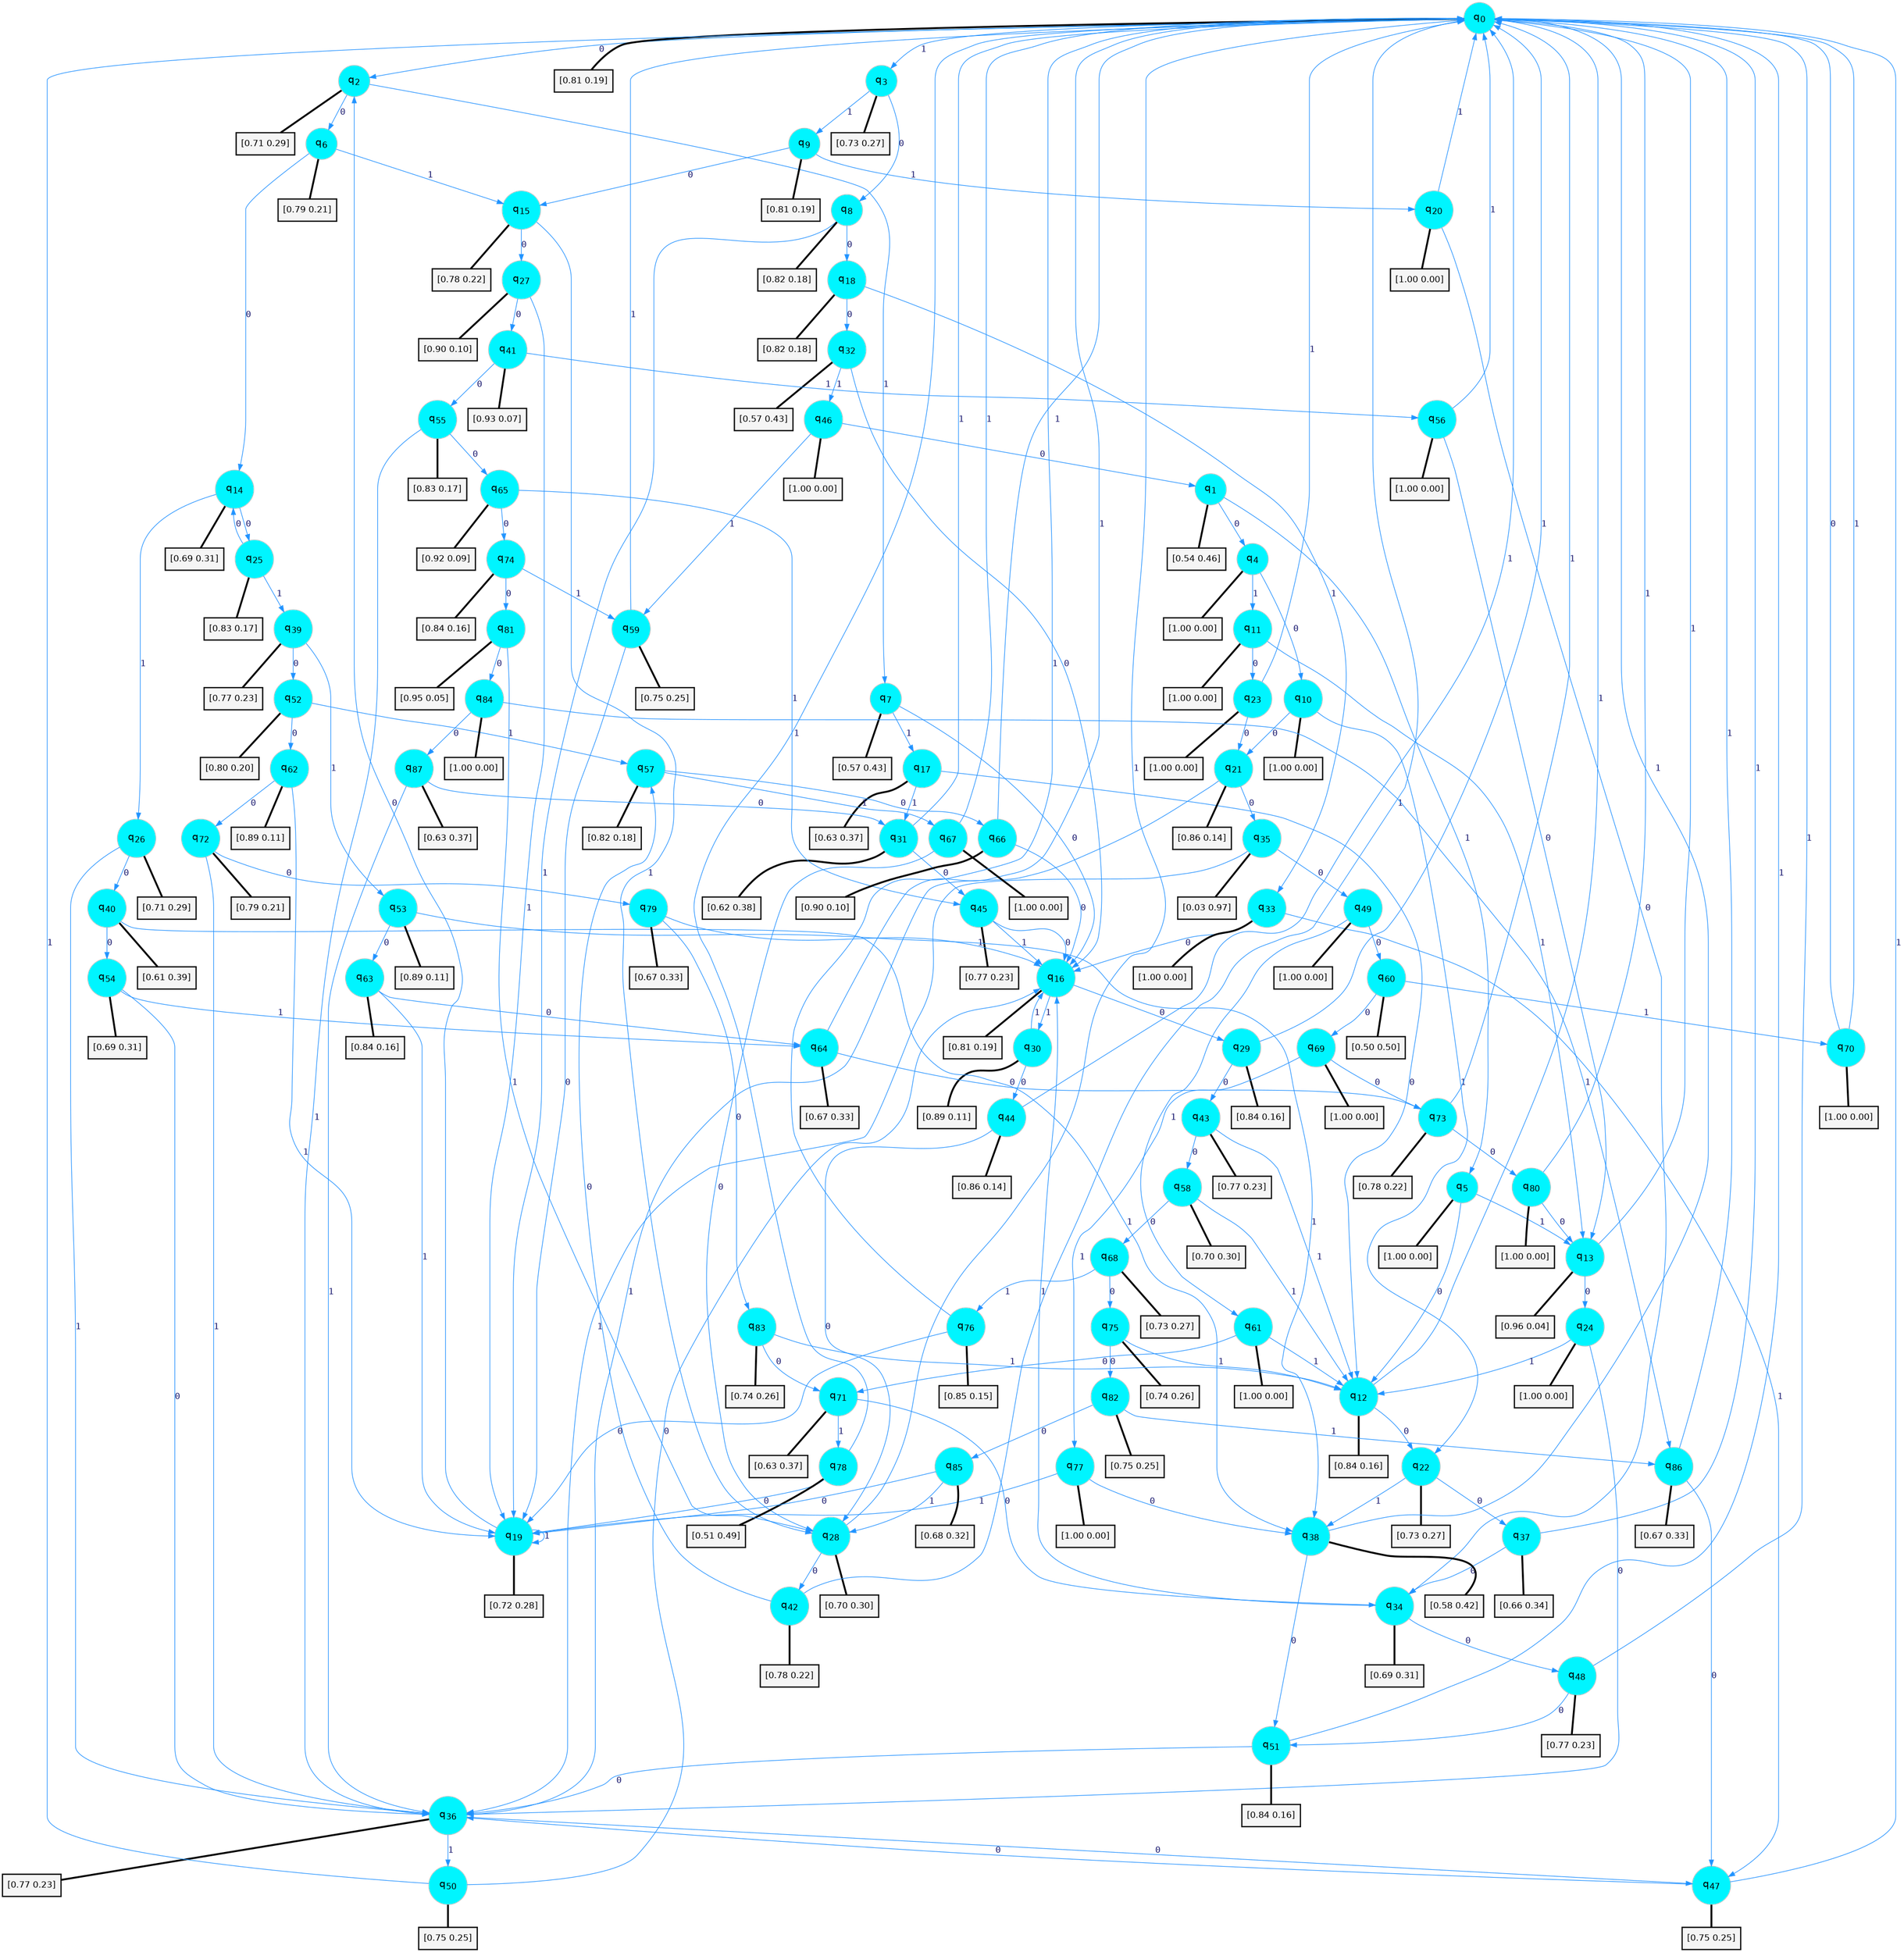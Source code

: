 digraph G {
graph [
bgcolor=transparent, dpi=300, rankdir=TD, size="40,25"];
node [
color=gray, fillcolor=turquoise1, fontcolor=black, fontname=Helvetica, fontsize=16, fontweight=bold, shape=circle, style=filled];
edge [
arrowsize=1, color=dodgerblue1, fontcolor=midnightblue, fontname=courier, fontweight=bold, penwidth=1, style=solid, weight=20];
0[label=<q<SUB>0</SUB>>];
1[label=<q<SUB>1</SUB>>];
2[label=<q<SUB>2</SUB>>];
3[label=<q<SUB>3</SUB>>];
4[label=<q<SUB>4</SUB>>];
5[label=<q<SUB>5</SUB>>];
6[label=<q<SUB>6</SUB>>];
7[label=<q<SUB>7</SUB>>];
8[label=<q<SUB>8</SUB>>];
9[label=<q<SUB>9</SUB>>];
10[label=<q<SUB>10</SUB>>];
11[label=<q<SUB>11</SUB>>];
12[label=<q<SUB>12</SUB>>];
13[label=<q<SUB>13</SUB>>];
14[label=<q<SUB>14</SUB>>];
15[label=<q<SUB>15</SUB>>];
16[label=<q<SUB>16</SUB>>];
17[label=<q<SUB>17</SUB>>];
18[label=<q<SUB>18</SUB>>];
19[label=<q<SUB>19</SUB>>];
20[label=<q<SUB>20</SUB>>];
21[label=<q<SUB>21</SUB>>];
22[label=<q<SUB>22</SUB>>];
23[label=<q<SUB>23</SUB>>];
24[label=<q<SUB>24</SUB>>];
25[label=<q<SUB>25</SUB>>];
26[label=<q<SUB>26</SUB>>];
27[label=<q<SUB>27</SUB>>];
28[label=<q<SUB>28</SUB>>];
29[label=<q<SUB>29</SUB>>];
30[label=<q<SUB>30</SUB>>];
31[label=<q<SUB>31</SUB>>];
32[label=<q<SUB>32</SUB>>];
33[label=<q<SUB>33</SUB>>];
34[label=<q<SUB>34</SUB>>];
35[label=<q<SUB>35</SUB>>];
36[label=<q<SUB>36</SUB>>];
37[label=<q<SUB>37</SUB>>];
38[label=<q<SUB>38</SUB>>];
39[label=<q<SUB>39</SUB>>];
40[label=<q<SUB>40</SUB>>];
41[label=<q<SUB>41</SUB>>];
42[label=<q<SUB>42</SUB>>];
43[label=<q<SUB>43</SUB>>];
44[label=<q<SUB>44</SUB>>];
45[label=<q<SUB>45</SUB>>];
46[label=<q<SUB>46</SUB>>];
47[label=<q<SUB>47</SUB>>];
48[label=<q<SUB>48</SUB>>];
49[label=<q<SUB>49</SUB>>];
50[label=<q<SUB>50</SUB>>];
51[label=<q<SUB>51</SUB>>];
52[label=<q<SUB>52</SUB>>];
53[label=<q<SUB>53</SUB>>];
54[label=<q<SUB>54</SUB>>];
55[label=<q<SUB>55</SUB>>];
56[label=<q<SUB>56</SUB>>];
57[label=<q<SUB>57</SUB>>];
58[label=<q<SUB>58</SUB>>];
59[label=<q<SUB>59</SUB>>];
60[label=<q<SUB>60</SUB>>];
61[label=<q<SUB>61</SUB>>];
62[label=<q<SUB>62</SUB>>];
63[label=<q<SUB>63</SUB>>];
64[label=<q<SUB>64</SUB>>];
65[label=<q<SUB>65</SUB>>];
66[label=<q<SUB>66</SUB>>];
67[label=<q<SUB>67</SUB>>];
68[label=<q<SUB>68</SUB>>];
69[label=<q<SUB>69</SUB>>];
70[label=<q<SUB>70</SUB>>];
71[label=<q<SUB>71</SUB>>];
72[label=<q<SUB>72</SUB>>];
73[label=<q<SUB>73</SUB>>];
74[label=<q<SUB>74</SUB>>];
75[label=<q<SUB>75</SUB>>];
76[label=<q<SUB>76</SUB>>];
77[label=<q<SUB>77</SUB>>];
78[label=<q<SUB>78</SUB>>];
79[label=<q<SUB>79</SUB>>];
80[label=<q<SUB>80</SUB>>];
81[label=<q<SUB>81</SUB>>];
82[label=<q<SUB>82</SUB>>];
83[label=<q<SUB>83</SUB>>];
84[label=<q<SUB>84</SUB>>];
85[label=<q<SUB>85</SUB>>];
86[label=<q<SUB>86</SUB>>];
87[label=<q<SUB>87</SUB>>];
88[label="[0.81 0.19]", shape=box,fontcolor=black, fontname=Helvetica, fontsize=14, penwidth=2, fillcolor=whitesmoke,color=black];
89[label="[0.54 0.46]", shape=box,fontcolor=black, fontname=Helvetica, fontsize=14, penwidth=2, fillcolor=whitesmoke,color=black];
90[label="[0.71 0.29]", shape=box,fontcolor=black, fontname=Helvetica, fontsize=14, penwidth=2, fillcolor=whitesmoke,color=black];
91[label="[0.73 0.27]", shape=box,fontcolor=black, fontname=Helvetica, fontsize=14, penwidth=2, fillcolor=whitesmoke,color=black];
92[label="[1.00 0.00]", shape=box,fontcolor=black, fontname=Helvetica, fontsize=14, penwidth=2, fillcolor=whitesmoke,color=black];
93[label="[1.00 0.00]", shape=box,fontcolor=black, fontname=Helvetica, fontsize=14, penwidth=2, fillcolor=whitesmoke,color=black];
94[label="[0.79 0.21]", shape=box,fontcolor=black, fontname=Helvetica, fontsize=14, penwidth=2, fillcolor=whitesmoke,color=black];
95[label="[0.57 0.43]", shape=box,fontcolor=black, fontname=Helvetica, fontsize=14, penwidth=2, fillcolor=whitesmoke,color=black];
96[label="[0.82 0.18]", shape=box,fontcolor=black, fontname=Helvetica, fontsize=14, penwidth=2, fillcolor=whitesmoke,color=black];
97[label="[0.81 0.19]", shape=box,fontcolor=black, fontname=Helvetica, fontsize=14, penwidth=2, fillcolor=whitesmoke,color=black];
98[label="[1.00 0.00]", shape=box,fontcolor=black, fontname=Helvetica, fontsize=14, penwidth=2, fillcolor=whitesmoke,color=black];
99[label="[1.00 0.00]", shape=box,fontcolor=black, fontname=Helvetica, fontsize=14, penwidth=2, fillcolor=whitesmoke,color=black];
100[label="[0.84 0.16]", shape=box,fontcolor=black, fontname=Helvetica, fontsize=14, penwidth=2, fillcolor=whitesmoke,color=black];
101[label="[0.96 0.04]", shape=box,fontcolor=black, fontname=Helvetica, fontsize=14, penwidth=2, fillcolor=whitesmoke,color=black];
102[label="[0.69 0.31]", shape=box,fontcolor=black, fontname=Helvetica, fontsize=14, penwidth=2, fillcolor=whitesmoke,color=black];
103[label="[0.78 0.22]", shape=box,fontcolor=black, fontname=Helvetica, fontsize=14, penwidth=2, fillcolor=whitesmoke,color=black];
104[label="[0.81 0.19]", shape=box,fontcolor=black, fontname=Helvetica, fontsize=14, penwidth=2, fillcolor=whitesmoke,color=black];
105[label="[0.63 0.37]", shape=box,fontcolor=black, fontname=Helvetica, fontsize=14, penwidth=2, fillcolor=whitesmoke,color=black];
106[label="[0.82 0.18]", shape=box,fontcolor=black, fontname=Helvetica, fontsize=14, penwidth=2, fillcolor=whitesmoke,color=black];
107[label="[0.72 0.28]", shape=box,fontcolor=black, fontname=Helvetica, fontsize=14, penwidth=2, fillcolor=whitesmoke,color=black];
108[label="[1.00 0.00]", shape=box,fontcolor=black, fontname=Helvetica, fontsize=14, penwidth=2, fillcolor=whitesmoke,color=black];
109[label="[0.86 0.14]", shape=box,fontcolor=black, fontname=Helvetica, fontsize=14, penwidth=2, fillcolor=whitesmoke,color=black];
110[label="[0.73 0.27]", shape=box,fontcolor=black, fontname=Helvetica, fontsize=14, penwidth=2, fillcolor=whitesmoke,color=black];
111[label="[1.00 0.00]", shape=box,fontcolor=black, fontname=Helvetica, fontsize=14, penwidth=2, fillcolor=whitesmoke,color=black];
112[label="[1.00 0.00]", shape=box,fontcolor=black, fontname=Helvetica, fontsize=14, penwidth=2, fillcolor=whitesmoke,color=black];
113[label="[0.83 0.17]", shape=box,fontcolor=black, fontname=Helvetica, fontsize=14, penwidth=2, fillcolor=whitesmoke,color=black];
114[label="[0.71 0.29]", shape=box,fontcolor=black, fontname=Helvetica, fontsize=14, penwidth=2, fillcolor=whitesmoke,color=black];
115[label="[0.90 0.10]", shape=box,fontcolor=black, fontname=Helvetica, fontsize=14, penwidth=2, fillcolor=whitesmoke,color=black];
116[label="[0.70 0.30]", shape=box,fontcolor=black, fontname=Helvetica, fontsize=14, penwidth=2, fillcolor=whitesmoke,color=black];
117[label="[0.84 0.16]", shape=box,fontcolor=black, fontname=Helvetica, fontsize=14, penwidth=2, fillcolor=whitesmoke,color=black];
118[label="[0.89 0.11]", shape=box,fontcolor=black, fontname=Helvetica, fontsize=14, penwidth=2, fillcolor=whitesmoke,color=black];
119[label="[0.62 0.38]", shape=box,fontcolor=black, fontname=Helvetica, fontsize=14, penwidth=2, fillcolor=whitesmoke,color=black];
120[label="[0.57 0.43]", shape=box,fontcolor=black, fontname=Helvetica, fontsize=14, penwidth=2, fillcolor=whitesmoke,color=black];
121[label="[1.00 0.00]", shape=box,fontcolor=black, fontname=Helvetica, fontsize=14, penwidth=2, fillcolor=whitesmoke,color=black];
122[label="[0.69 0.31]", shape=box,fontcolor=black, fontname=Helvetica, fontsize=14, penwidth=2, fillcolor=whitesmoke,color=black];
123[label="[0.03 0.97]", shape=box,fontcolor=black, fontname=Helvetica, fontsize=14, penwidth=2, fillcolor=whitesmoke,color=black];
124[label="[0.77 0.23]", shape=box,fontcolor=black, fontname=Helvetica, fontsize=14, penwidth=2, fillcolor=whitesmoke,color=black];
125[label="[0.66 0.34]", shape=box,fontcolor=black, fontname=Helvetica, fontsize=14, penwidth=2, fillcolor=whitesmoke,color=black];
126[label="[0.58 0.42]", shape=box,fontcolor=black, fontname=Helvetica, fontsize=14, penwidth=2, fillcolor=whitesmoke,color=black];
127[label="[0.77 0.23]", shape=box,fontcolor=black, fontname=Helvetica, fontsize=14, penwidth=2, fillcolor=whitesmoke,color=black];
128[label="[0.61 0.39]", shape=box,fontcolor=black, fontname=Helvetica, fontsize=14, penwidth=2, fillcolor=whitesmoke,color=black];
129[label="[0.93 0.07]", shape=box,fontcolor=black, fontname=Helvetica, fontsize=14, penwidth=2, fillcolor=whitesmoke,color=black];
130[label="[0.78 0.22]", shape=box,fontcolor=black, fontname=Helvetica, fontsize=14, penwidth=2, fillcolor=whitesmoke,color=black];
131[label="[0.77 0.23]", shape=box,fontcolor=black, fontname=Helvetica, fontsize=14, penwidth=2, fillcolor=whitesmoke,color=black];
132[label="[0.86 0.14]", shape=box,fontcolor=black, fontname=Helvetica, fontsize=14, penwidth=2, fillcolor=whitesmoke,color=black];
133[label="[0.77 0.23]", shape=box,fontcolor=black, fontname=Helvetica, fontsize=14, penwidth=2, fillcolor=whitesmoke,color=black];
134[label="[1.00 0.00]", shape=box,fontcolor=black, fontname=Helvetica, fontsize=14, penwidth=2, fillcolor=whitesmoke,color=black];
135[label="[0.75 0.25]", shape=box,fontcolor=black, fontname=Helvetica, fontsize=14, penwidth=2, fillcolor=whitesmoke,color=black];
136[label="[0.77 0.23]", shape=box,fontcolor=black, fontname=Helvetica, fontsize=14, penwidth=2, fillcolor=whitesmoke,color=black];
137[label="[1.00 0.00]", shape=box,fontcolor=black, fontname=Helvetica, fontsize=14, penwidth=2, fillcolor=whitesmoke,color=black];
138[label="[0.75 0.25]", shape=box,fontcolor=black, fontname=Helvetica, fontsize=14, penwidth=2, fillcolor=whitesmoke,color=black];
139[label="[0.84 0.16]", shape=box,fontcolor=black, fontname=Helvetica, fontsize=14, penwidth=2, fillcolor=whitesmoke,color=black];
140[label="[0.80 0.20]", shape=box,fontcolor=black, fontname=Helvetica, fontsize=14, penwidth=2, fillcolor=whitesmoke,color=black];
141[label="[0.89 0.11]", shape=box,fontcolor=black, fontname=Helvetica, fontsize=14, penwidth=2, fillcolor=whitesmoke,color=black];
142[label="[0.69 0.31]", shape=box,fontcolor=black, fontname=Helvetica, fontsize=14, penwidth=2, fillcolor=whitesmoke,color=black];
143[label="[0.83 0.17]", shape=box,fontcolor=black, fontname=Helvetica, fontsize=14, penwidth=2, fillcolor=whitesmoke,color=black];
144[label="[1.00 0.00]", shape=box,fontcolor=black, fontname=Helvetica, fontsize=14, penwidth=2, fillcolor=whitesmoke,color=black];
145[label="[0.82 0.18]", shape=box,fontcolor=black, fontname=Helvetica, fontsize=14, penwidth=2, fillcolor=whitesmoke,color=black];
146[label="[0.70 0.30]", shape=box,fontcolor=black, fontname=Helvetica, fontsize=14, penwidth=2, fillcolor=whitesmoke,color=black];
147[label="[0.75 0.25]", shape=box,fontcolor=black, fontname=Helvetica, fontsize=14, penwidth=2, fillcolor=whitesmoke,color=black];
148[label="[0.50 0.50]", shape=box,fontcolor=black, fontname=Helvetica, fontsize=14, penwidth=2, fillcolor=whitesmoke,color=black];
149[label="[1.00 0.00]", shape=box,fontcolor=black, fontname=Helvetica, fontsize=14, penwidth=2, fillcolor=whitesmoke,color=black];
150[label="[0.89 0.11]", shape=box,fontcolor=black, fontname=Helvetica, fontsize=14, penwidth=2, fillcolor=whitesmoke,color=black];
151[label="[0.84 0.16]", shape=box,fontcolor=black, fontname=Helvetica, fontsize=14, penwidth=2, fillcolor=whitesmoke,color=black];
152[label="[0.67 0.33]", shape=box,fontcolor=black, fontname=Helvetica, fontsize=14, penwidth=2, fillcolor=whitesmoke,color=black];
153[label="[0.92 0.09]", shape=box,fontcolor=black, fontname=Helvetica, fontsize=14, penwidth=2, fillcolor=whitesmoke,color=black];
154[label="[0.90 0.10]", shape=box,fontcolor=black, fontname=Helvetica, fontsize=14, penwidth=2, fillcolor=whitesmoke,color=black];
155[label="[1.00 0.00]", shape=box,fontcolor=black, fontname=Helvetica, fontsize=14, penwidth=2, fillcolor=whitesmoke,color=black];
156[label="[0.73 0.27]", shape=box,fontcolor=black, fontname=Helvetica, fontsize=14, penwidth=2, fillcolor=whitesmoke,color=black];
157[label="[1.00 0.00]", shape=box,fontcolor=black, fontname=Helvetica, fontsize=14, penwidth=2, fillcolor=whitesmoke,color=black];
158[label="[1.00 0.00]", shape=box,fontcolor=black, fontname=Helvetica, fontsize=14, penwidth=2, fillcolor=whitesmoke,color=black];
159[label="[0.63 0.37]", shape=box,fontcolor=black, fontname=Helvetica, fontsize=14, penwidth=2, fillcolor=whitesmoke,color=black];
160[label="[0.79 0.21]", shape=box,fontcolor=black, fontname=Helvetica, fontsize=14, penwidth=2, fillcolor=whitesmoke,color=black];
161[label="[0.78 0.22]", shape=box,fontcolor=black, fontname=Helvetica, fontsize=14, penwidth=2, fillcolor=whitesmoke,color=black];
162[label="[0.84 0.16]", shape=box,fontcolor=black, fontname=Helvetica, fontsize=14, penwidth=2, fillcolor=whitesmoke,color=black];
163[label="[0.74 0.26]", shape=box,fontcolor=black, fontname=Helvetica, fontsize=14, penwidth=2, fillcolor=whitesmoke,color=black];
164[label="[0.85 0.15]", shape=box,fontcolor=black, fontname=Helvetica, fontsize=14, penwidth=2, fillcolor=whitesmoke,color=black];
165[label="[1.00 0.00]", shape=box,fontcolor=black, fontname=Helvetica, fontsize=14, penwidth=2, fillcolor=whitesmoke,color=black];
166[label="[0.51 0.49]", shape=box,fontcolor=black, fontname=Helvetica, fontsize=14, penwidth=2, fillcolor=whitesmoke,color=black];
167[label="[0.67 0.33]", shape=box,fontcolor=black, fontname=Helvetica, fontsize=14, penwidth=2, fillcolor=whitesmoke,color=black];
168[label="[1.00 0.00]", shape=box,fontcolor=black, fontname=Helvetica, fontsize=14, penwidth=2, fillcolor=whitesmoke,color=black];
169[label="[0.95 0.05]", shape=box,fontcolor=black, fontname=Helvetica, fontsize=14, penwidth=2, fillcolor=whitesmoke,color=black];
170[label="[0.75 0.25]", shape=box,fontcolor=black, fontname=Helvetica, fontsize=14, penwidth=2, fillcolor=whitesmoke,color=black];
171[label="[0.74 0.26]", shape=box,fontcolor=black, fontname=Helvetica, fontsize=14, penwidth=2, fillcolor=whitesmoke,color=black];
172[label="[1.00 0.00]", shape=box,fontcolor=black, fontname=Helvetica, fontsize=14, penwidth=2, fillcolor=whitesmoke,color=black];
173[label="[0.68 0.32]", shape=box,fontcolor=black, fontname=Helvetica, fontsize=14, penwidth=2, fillcolor=whitesmoke,color=black];
174[label="[0.67 0.33]", shape=box,fontcolor=black, fontname=Helvetica, fontsize=14, penwidth=2, fillcolor=whitesmoke,color=black];
175[label="[0.63 0.37]", shape=box,fontcolor=black, fontname=Helvetica, fontsize=14, penwidth=2, fillcolor=whitesmoke,color=black];
0->2 [label=0];
0->3 [label=1];
0->88 [arrowhead=none, penwidth=3,color=black];
1->4 [label=0];
1->5 [label=1];
1->89 [arrowhead=none, penwidth=3,color=black];
2->6 [label=0];
2->7 [label=1];
2->90 [arrowhead=none, penwidth=3,color=black];
3->8 [label=0];
3->9 [label=1];
3->91 [arrowhead=none, penwidth=3,color=black];
4->10 [label=0];
4->11 [label=1];
4->92 [arrowhead=none, penwidth=3,color=black];
5->12 [label=0];
5->13 [label=1];
5->93 [arrowhead=none, penwidth=3,color=black];
6->14 [label=0];
6->15 [label=1];
6->94 [arrowhead=none, penwidth=3,color=black];
7->16 [label=0];
7->17 [label=1];
7->95 [arrowhead=none, penwidth=3,color=black];
8->18 [label=0];
8->19 [label=1];
8->96 [arrowhead=none, penwidth=3,color=black];
9->15 [label=0];
9->20 [label=1];
9->97 [arrowhead=none, penwidth=3,color=black];
10->21 [label=0];
10->22 [label=1];
10->98 [arrowhead=none, penwidth=3,color=black];
11->23 [label=0];
11->13 [label=1];
11->99 [arrowhead=none, penwidth=3,color=black];
12->22 [label=0];
12->0 [label=1];
12->100 [arrowhead=none, penwidth=3,color=black];
13->24 [label=0];
13->0 [label=1];
13->101 [arrowhead=none, penwidth=3,color=black];
14->25 [label=0];
14->26 [label=1];
14->102 [arrowhead=none, penwidth=3,color=black];
15->27 [label=0];
15->28 [label=1];
15->103 [arrowhead=none, penwidth=3,color=black];
16->29 [label=0];
16->30 [label=1];
16->104 [arrowhead=none, penwidth=3,color=black];
17->12 [label=0];
17->31 [label=1];
17->105 [arrowhead=none, penwidth=3,color=black];
18->32 [label=0];
18->33 [label=1];
18->106 [arrowhead=none, penwidth=3,color=black];
19->2 [label=0];
19->19 [label=1];
19->107 [arrowhead=none, penwidth=3,color=black];
20->34 [label=0];
20->0 [label=1];
20->108 [arrowhead=none, penwidth=3,color=black];
21->35 [label=0];
21->36 [label=1];
21->109 [arrowhead=none, penwidth=3,color=black];
22->37 [label=0];
22->38 [label=1];
22->110 [arrowhead=none, penwidth=3,color=black];
23->21 [label=0];
23->0 [label=1];
23->111 [arrowhead=none, penwidth=3,color=black];
24->36 [label=0];
24->12 [label=1];
24->112 [arrowhead=none, penwidth=3,color=black];
25->14 [label=0];
25->39 [label=1];
25->113 [arrowhead=none, penwidth=3,color=black];
26->40 [label=0];
26->36 [label=1];
26->114 [arrowhead=none, penwidth=3,color=black];
27->41 [label=0];
27->19 [label=1];
27->115 [arrowhead=none, penwidth=3,color=black];
28->42 [label=0];
28->0 [label=1];
28->116 [arrowhead=none, penwidth=3,color=black];
29->43 [label=0];
29->0 [label=1];
29->117 [arrowhead=none, penwidth=3,color=black];
30->44 [label=0];
30->16 [label=1];
30->118 [arrowhead=none, penwidth=3,color=black];
31->45 [label=0];
31->0 [label=1];
31->119 [arrowhead=none, penwidth=3,color=black];
32->16 [label=0];
32->46 [label=1];
32->120 [arrowhead=none, penwidth=3,color=black];
33->16 [label=0];
33->47 [label=1];
33->121 [arrowhead=none, penwidth=3,color=black];
34->48 [label=0];
34->16 [label=1];
34->122 [arrowhead=none, penwidth=3,color=black];
35->49 [label=0];
35->36 [label=1];
35->123 [arrowhead=none, penwidth=3,color=black];
36->47 [label=0];
36->50 [label=1];
36->124 [arrowhead=none, penwidth=3,color=black];
37->34 [label=0];
37->0 [label=1];
37->125 [arrowhead=none, penwidth=3,color=black];
38->51 [label=0];
38->0 [label=1];
38->126 [arrowhead=none, penwidth=3,color=black];
39->52 [label=0];
39->53 [label=1];
39->127 [arrowhead=none, penwidth=3,color=black];
40->54 [label=0];
40->38 [label=1];
40->128 [arrowhead=none, penwidth=3,color=black];
41->55 [label=0];
41->56 [label=1];
41->129 [arrowhead=none, penwidth=3,color=black];
42->57 [label=0];
42->0 [label=1];
42->130 [arrowhead=none, penwidth=3,color=black];
43->58 [label=0];
43->12 [label=1];
43->131 [arrowhead=none, penwidth=3,color=black];
44->28 [label=0];
44->0 [label=1];
44->132 [arrowhead=none, penwidth=3,color=black];
45->16 [label=0];
45->16 [label=1];
45->133 [arrowhead=none, penwidth=3,color=black];
46->1 [label=0];
46->59 [label=1];
46->134 [arrowhead=none, penwidth=3,color=black];
47->36 [label=0];
47->0 [label=1];
47->135 [arrowhead=none, penwidth=3,color=black];
48->51 [label=0];
48->0 [label=1];
48->136 [arrowhead=none, penwidth=3,color=black];
49->60 [label=0];
49->61 [label=1];
49->137 [arrowhead=none, penwidth=3,color=black];
50->16 [label=0];
50->0 [label=1];
50->138 [arrowhead=none, penwidth=3,color=black];
51->36 [label=0];
51->0 [label=1];
51->139 [arrowhead=none, penwidth=3,color=black];
52->62 [label=0];
52->57 [label=1];
52->140 [arrowhead=none, penwidth=3,color=black];
53->63 [label=0];
53->38 [label=1];
53->141 [arrowhead=none, penwidth=3,color=black];
54->36 [label=0];
54->64 [label=1];
54->142 [arrowhead=none, penwidth=3,color=black];
55->65 [label=0];
55->36 [label=1];
55->143 [arrowhead=none, penwidth=3,color=black];
56->13 [label=0];
56->0 [label=1];
56->144 [arrowhead=none, penwidth=3,color=black];
57->66 [label=0];
57->67 [label=1];
57->145 [arrowhead=none, penwidth=3,color=black];
58->68 [label=0];
58->12 [label=1];
58->146 [arrowhead=none, penwidth=3,color=black];
59->19 [label=0];
59->0 [label=1];
59->147 [arrowhead=none, penwidth=3,color=black];
60->69 [label=0];
60->70 [label=1];
60->148 [arrowhead=none, penwidth=3,color=black];
61->71 [label=0];
61->12 [label=1];
61->149 [arrowhead=none, penwidth=3,color=black];
62->72 [label=0];
62->19 [label=1];
62->150 [arrowhead=none, penwidth=3,color=black];
63->64 [label=0];
63->19 [label=1];
63->151 [arrowhead=none, penwidth=3,color=black];
64->73 [label=0];
64->0 [label=1];
64->152 [arrowhead=none, penwidth=3,color=black];
65->74 [label=0];
65->45 [label=1];
65->153 [arrowhead=none, penwidth=3,color=black];
66->16 [label=0];
66->0 [label=1];
66->154 [arrowhead=none, penwidth=3,color=black];
67->28 [label=0];
67->0 [label=1];
67->155 [arrowhead=none, penwidth=3,color=black];
68->75 [label=0];
68->76 [label=1];
68->156 [arrowhead=none, penwidth=3,color=black];
69->73 [label=0];
69->77 [label=1];
69->157 [arrowhead=none, penwidth=3,color=black];
70->0 [label=0];
70->0 [label=1];
70->158 [arrowhead=none, penwidth=3,color=black];
71->34 [label=0];
71->78 [label=1];
71->159 [arrowhead=none, penwidth=3,color=black];
72->79 [label=0];
72->36 [label=1];
72->160 [arrowhead=none, penwidth=3,color=black];
73->80 [label=0];
73->0 [label=1];
73->161 [arrowhead=none, penwidth=3,color=black];
74->81 [label=0];
74->59 [label=1];
74->162 [arrowhead=none, penwidth=3,color=black];
75->82 [label=0];
75->12 [label=1];
75->163 [arrowhead=none, penwidth=3,color=black];
76->19 [label=0];
76->0 [label=1];
76->164 [arrowhead=none, penwidth=3,color=black];
77->38 [label=0];
77->19 [label=1];
77->165 [arrowhead=none, penwidth=3,color=black];
78->19 [label=0];
78->0 [label=1];
78->166 [arrowhead=none, penwidth=3,color=black];
79->83 [label=0];
79->16 [label=1];
79->167 [arrowhead=none, penwidth=3,color=black];
80->13 [label=0];
80->0 [label=1];
80->168 [arrowhead=none, penwidth=3,color=black];
81->84 [label=0];
81->28 [label=1];
81->169 [arrowhead=none, penwidth=3,color=black];
82->85 [label=0];
82->86 [label=1];
82->170 [arrowhead=none, penwidth=3,color=black];
83->71 [label=0];
83->12 [label=1];
83->171 [arrowhead=none, penwidth=3,color=black];
84->87 [label=0];
84->86 [label=1];
84->172 [arrowhead=none, penwidth=3,color=black];
85->19 [label=0];
85->28 [label=1];
85->173 [arrowhead=none, penwidth=3,color=black];
86->47 [label=0];
86->0 [label=1];
86->174 [arrowhead=none, penwidth=3,color=black];
87->31 [label=0];
87->36 [label=1];
87->175 [arrowhead=none, penwidth=3,color=black];
}

